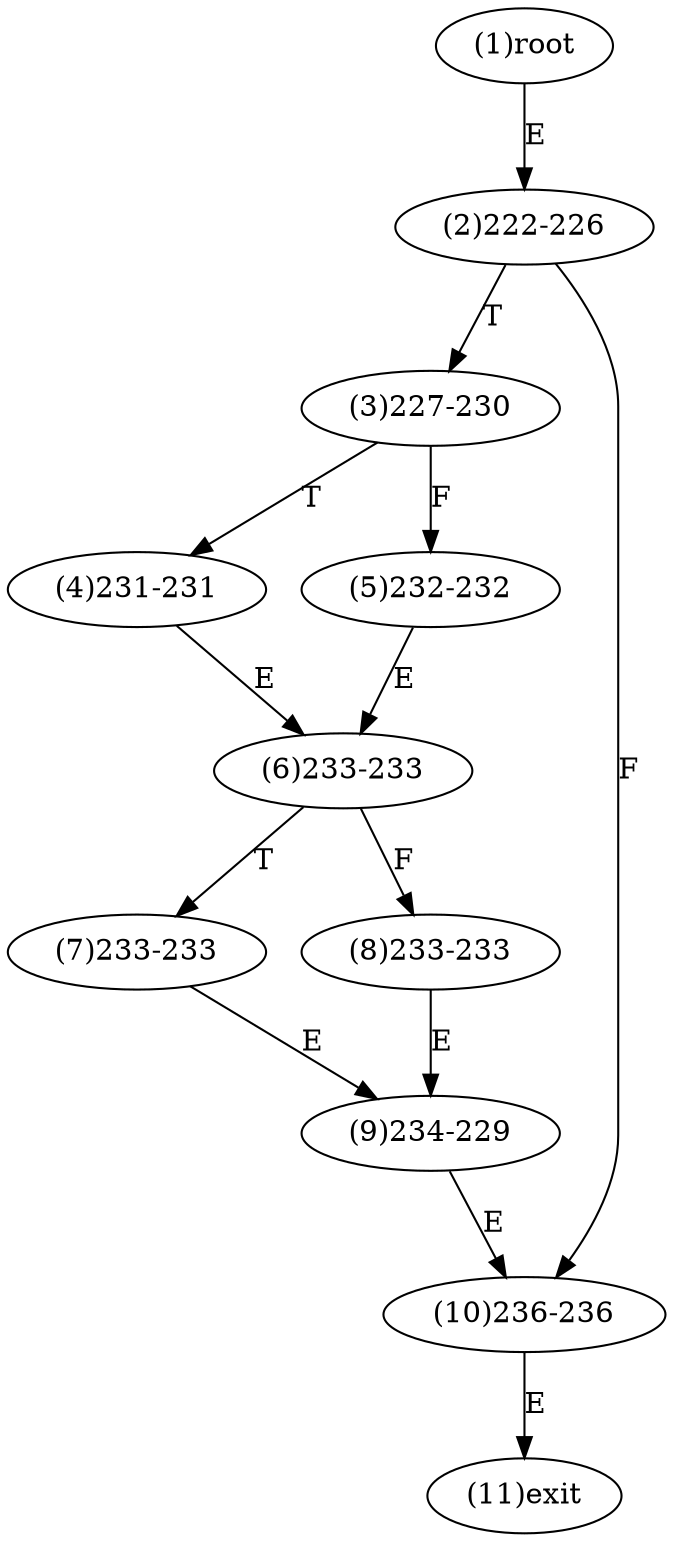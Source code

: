 digraph "" { 
1[ label="(1)root"];
2[ label="(2)222-226"];
3[ label="(3)227-230"];
4[ label="(4)231-231"];
5[ label="(5)232-232"];
6[ label="(6)233-233"];
7[ label="(7)233-233"];
8[ label="(8)233-233"];
9[ label="(9)234-229"];
10[ label="(10)236-236"];
11[ label="(11)exit"];
1->2[ label="E"];
2->10[ label="F"];
2->3[ label="T"];
3->5[ label="F"];
3->4[ label="T"];
4->6[ label="E"];
5->6[ label="E"];
6->8[ label="F"];
6->7[ label="T"];
7->9[ label="E"];
8->9[ label="E"];
9->10[ label="E"];
10->11[ label="E"];
}